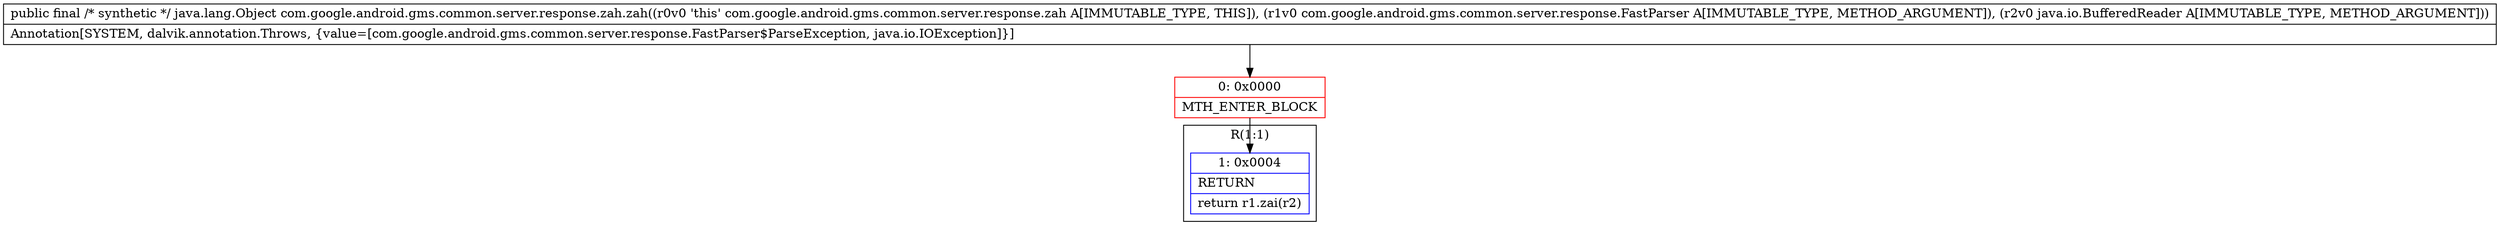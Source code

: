 digraph "CFG forcom.google.android.gms.common.server.response.zah.zah(Lcom\/google\/android\/gms\/common\/server\/response\/FastParser;Ljava\/io\/BufferedReader;)Ljava\/lang\/Object;" {
subgraph cluster_Region_1057442093 {
label = "R(1:1)";
node [shape=record,color=blue];
Node_1 [shape=record,label="{1\:\ 0x0004|RETURN\l|return r1.zai(r2)\l}"];
}
Node_0 [shape=record,color=red,label="{0\:\ 0x0000|MTH_ENTER_BLOCK\l}"];
MethodNode[shape=record,label="{public final \/* synthetic *\/ java.lang.Object com.google.android.gms.common.server.response.zah.zah((r0v0 'this' com.google.android.gms.common.server.response.zah A[IMMUTABLE_TYPE, THIS]), (r1v0 com.google.android.gms.common.server.response.FastParser A[IMMUTABLE_TYPE, METHOD_ARGUMENT]), (r2v0 java.io.BufferedReader A[IMMUTABLE_TYPE, METHOD_ARGUMENT]))  | Annotation[SYSTEM, dalvik.annotation.Throws, \{value=[com.google.android.gms.common.server.response.FastParser$ParseException, java.io.IOException]\}]\l}"];
MethodNode -> Node_0;
Node_0 -> Node_1;
}

